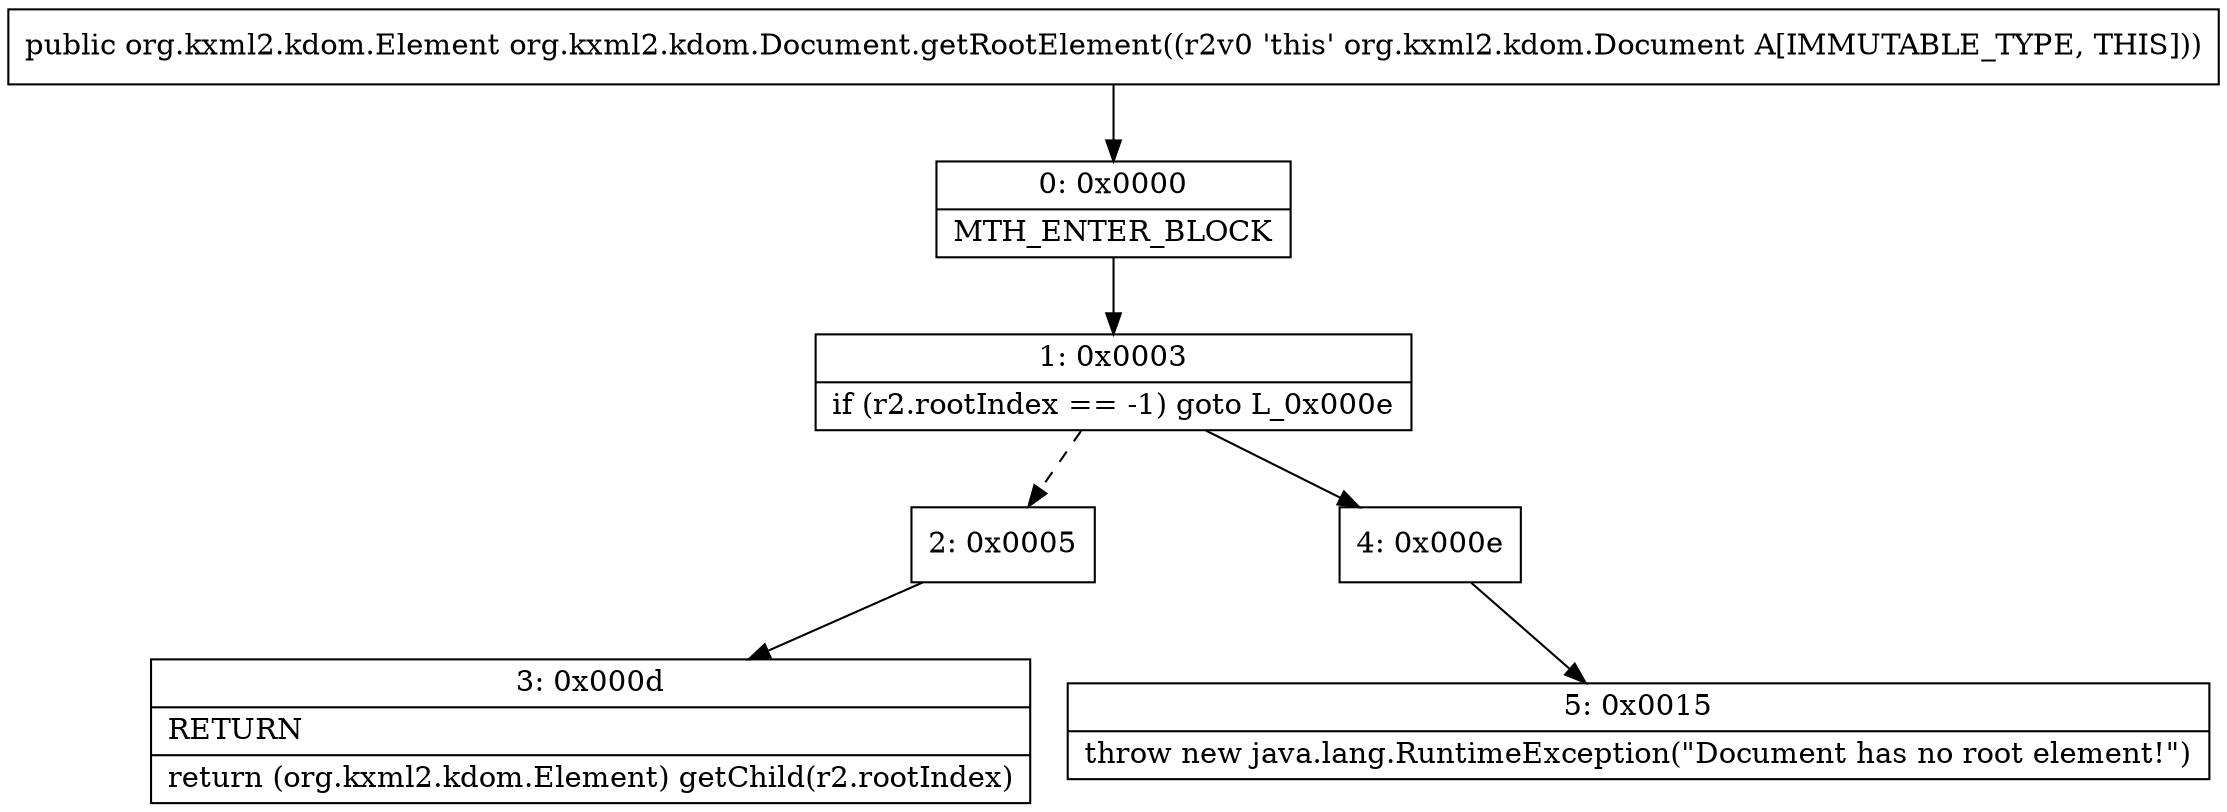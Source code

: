 digraph "CFG fororg.kxml2.kdom.Document.getRootElement()Lorg\/kxml2\/kdom\/Element;" {
Node_0 [shape=record,label="{0\:\ 0x0000|MTH_ENTER_BLOCK\l}"];
Node_1 [shape=record,label="{1\:\ 0x0003|if (r2.rootIndex == \-1) goto L_0x000e\l}"];
Node_2 [shape=record,label="{2\:\ 0x0005}"];
Node_3 [shape=record,label="{3\:\ 0x000d|RETURN\l|return (org.kxml2.kdom.Element) getChild(r2.rootIndex)\l}"];
Node_4 [shape=record,label="{4\:\ 0x000e}"];
Node_5 [shape=record,label="{5\:\ 0x0015|throw new java.lang.RuntimeException(\"Document has no root element!\")\l}"];
MethodNode[shape=record,label="{public org.kxml2.kdom.Element org.kxml2.kdom.Document.getRootElement((r2v0 'this' org.kxml2.kdom.Document A[IMMUTABLE_TYPE, THIS])) }"];
MethodNode -> Node_0;
Node_0 -> Node_1;
Node_1 -> Node_2[style=dashed];
Node_1 -> Node_4;
Node_2 -> Node_3;
Node_4 -> Node_5;
}

